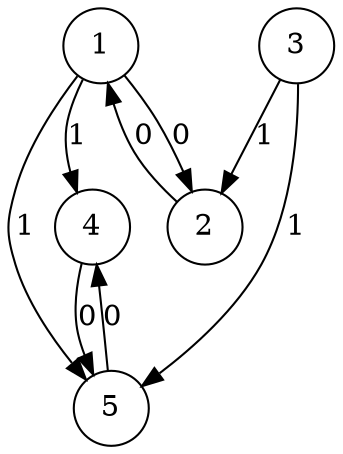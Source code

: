 digraph g {
    node[shape=circle fixedsize=true style=filled fillcolor=white colorscheme=accent8 ];
    1->2[label="0"];
2->1[label="0"];
3->2[label="1"];
1->4[label="1"];
5->4[label="0"];
4->5[label="0"];
3->5[label="1"];
1->5[label="1"];

}

